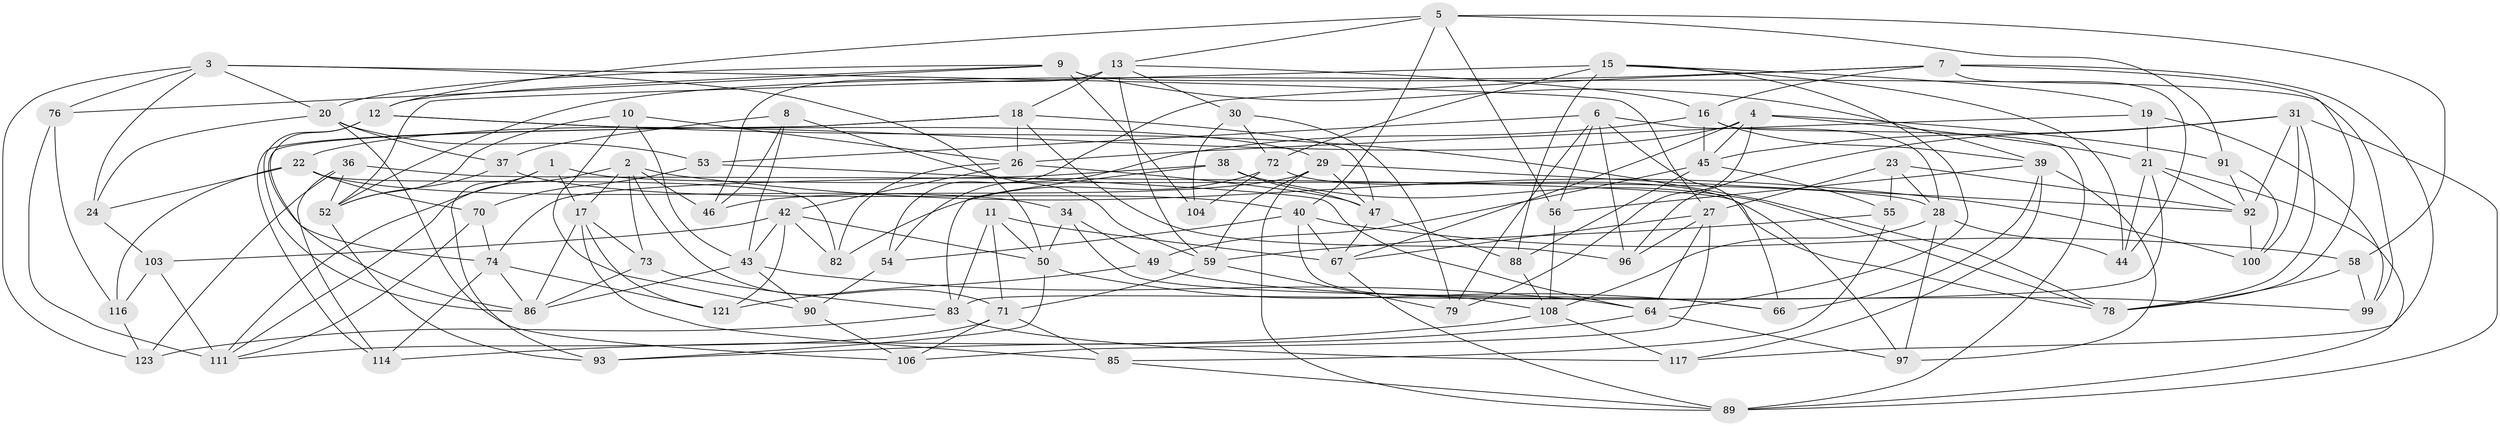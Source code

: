 // original degree distribution, {4: 1.0}
// Generated by graph-tools (version 1.1) at 2025/11/02/27/25 16:11:49]
// undirected, 85 vertices, 211 edges
graph export_dot {
graph [start="1"]
  node [color=gray90,style=filled];
  1;
  2 [super="+101"];
  3 [super="+33"];
  4 [super="+127"];
  5 [super="+32"];
  6 [super="+109"];
  7 [super="+25"];
  8;
  9 [super="+62"];
  10;
  11;
  12 [super="+68"];
  13 [super="+14"];
  15 [super="+84"];
  16 [super="+35"];
  17 [super="+110"];
  18 [super="+61"];
  19;
  20 [super="+41"];
  21 [super="+48"];
  22 [super="+80"];
  23;
  24;
  26 [super="+81"];
  27 [super="+77"];
  28 [super="+94"];
  29 [super="+75"];
  30;
  31 [super="+105"];
  34;
  36;
  37;
  38;
  39 [super="+51"];
  40 [super="+118"];
  42 [super="+120"];
  43 [super="+69"];
  44;
  45 [super="+65"];
  46;
  47 [super="+126"];
  49;
  50 [super="+63"];
  52 [super="+57"];
  53;
  54;
  55;
  56;
  58;
  59 [super="+60"];
  64 [super="+102"];
  66;
  67 [super="+87"];
  70;
  71 [super="+113"];
  72 [super="+107"];
  73;
  74 [super="+125"];
  76;
  78 [super="+98"];
  79;
  82;
  83 [super="+119"];
  85;
  86 [super="+112"];
  88;
  89 [super="+115"];
  90;
  91;
  92 [super="+95"];
  93;
  96;
  97;
  99;
  100;
  103;
  104;
  106;
  108 [super="+122"];
  111 [super="+124"];
  114;
  116;
  117;
  121;
  123;
  1 -- 111;
  1 -- 93;
  1 -- 28;
  1 -- 17;
  2 -- 100;
  2 -- 17;
  2 -- 73;
  2 -- 46;
  2 -- 71;
  2 -- 111;
  3 -- 123;
  3 -- 50;
  3 -- 27;
  3 -- 24;
  3 -- 76;
  3 -- 20;
  4 -- 45;
  4 -- 91;
  4 -- 67;
  4 -- 21;
  4 -- 22;
  4 -- 79;
  5 -- 12;
  5 -- 91;
  5 -- 56;
  5 -- 40;
  5 -- 58;
  5 -- 13;
  6 -- 96;
  6 -- 66;
  6 -- 56;
  6 -- 28;
  6 -- 53;
  6 -- 79;
  7 -- 16;
  7 -- 117;
  7 -- 54;
  7 -- 44;
  7 -- 78;
  7 -- 52;
  8 -- 43;
  8 -- 46;
  8 -- 59;
  8 -- 37;
  9 -- 20;
  9 -- 76;
  9 -- 104;
  9 -- 99;
  9 -- 12;
  9 -- 39;
  10 -- 90;
  10 -- 52;
  10 -- 26;
  10 -- 43;
  11 -- 83;
  11 -- 71;
  11 -- 50;
  11 -- 67;
  12 -- 86;
  12 -- 74;
  12 -- 29;
  12 -- 78;
  13 -- 46;
  13 -- 30;
  13 -- 59;
  13 -- 16;
  13 -- 18;
  15 -- 19;
  15 -- 44;
  15 -- 88;
  15 -- 52;
  15 -- 64;
  15 -- 72;
  16 -- 45;
  16 -- 54;
  16 -- 39;
  16 -- 89;
  17 -- 85;
  17 -- 86;
  17 -- 73;
  17 -- 121;
  18 -- 96;
  18 -- 114;
  18 -- 26;
  18 -- 86;
  18 -- 47;
  19 -- 99;
  19 -- 26;
  19 -- 21;
  20 -- 24;
  20 -- 53;
  20 -- 106;
  20 -- 37;
  21 -- 83;
  21 -- 89;
  21 -- 44;
  21 -- 92;
  22 -- 116;
  22 -- 24;
  22 -- 34;
  22 -- 82;
  22 -- 70;
  23 -- 27;
  23 -- 55;
  23 -- 92;
  23 -- 28;
  24 -- 103;
  26 -- 82;
  26 -- 47;
  26 -- 42;
  27 -- 106;
  27 -- 67;
  27 -- 64;
  27 -- 96;
  28 -- 97;
  28 -- 44;
  28 -- 108;
  29 -- 47;
  29 -- 59;
  29 -- 92;
  29 -- 46;
  29 -- 89;
  30 -- 79;
  30 -- 72;
  30 -- 104;
  31 -- 92;
  31 -- 45;
  31 -- 96;
  31 -- 100;
  31 -- 78;
  31 -- 89;
  34 -- 49;
  34 -- 50;
  34 -- 66;
  36 -- 78;
  36 -- 123;
  36 -- 114;
  36 -- 52;
  37 -- 40;
  37 -- 52;
  38 -- 74;
  38 -- 47;
  38 -- 83;
  38 -- 78;
  39 -- 117;
  39 -- 56;
  39 -- 66;
  39 -- 97;
  40 -- 54;
  40 -- 58;
  40 -- 108;
  40 -- 67;
  42 -- 103;
  42 -- 82;
  42 -- 50;
  42 -- 121;
  42 -- 43;
  43 -- 86;
  43 -- 64;
  43 -- 90;
  45 -- 88;
  45 -- 49;
  45 -- 55;
  47 -- 88;
  47 -- 67;
  49 -- 121;
  49 -- 99;
  50 -- 66;
  50 -- 93;
  52 -- 93;
  53 -- 70;
  53 -- 64;
  54 -- 90;
  55 -- 85;
  55 -- 59;
  56 -- 108;
  58 -- 99;
  58 -- 78;
  59 -- 71;
  59 -- 79;
  64 -- 93;
  64 -- 97;
  67 -- 89;
  70 -- 111;
  70 -- 74;
  71 -- 85;
  71 -- 106;
  71 -- 111;
  72 -- 104 [weight=2];
  72 -- 97;
  72 -- 82;
  73 -- 86;
  73 -- 83;
  74 -- 121;
  74 -- 86;
  74 -- 114;
  76 -- 116;
  76 -- 111;
  83 -- 117;
  83 -- 123;
  85 -- 89;
  88 -- 108;
  90 -- 106;
  91 -- 100;
  91 -- 92;
  92 -- 100;
  103 -- 116;
  103 -- 111;
  108 -- 114;
  108 -- 117;
  116 -- 123;
}
